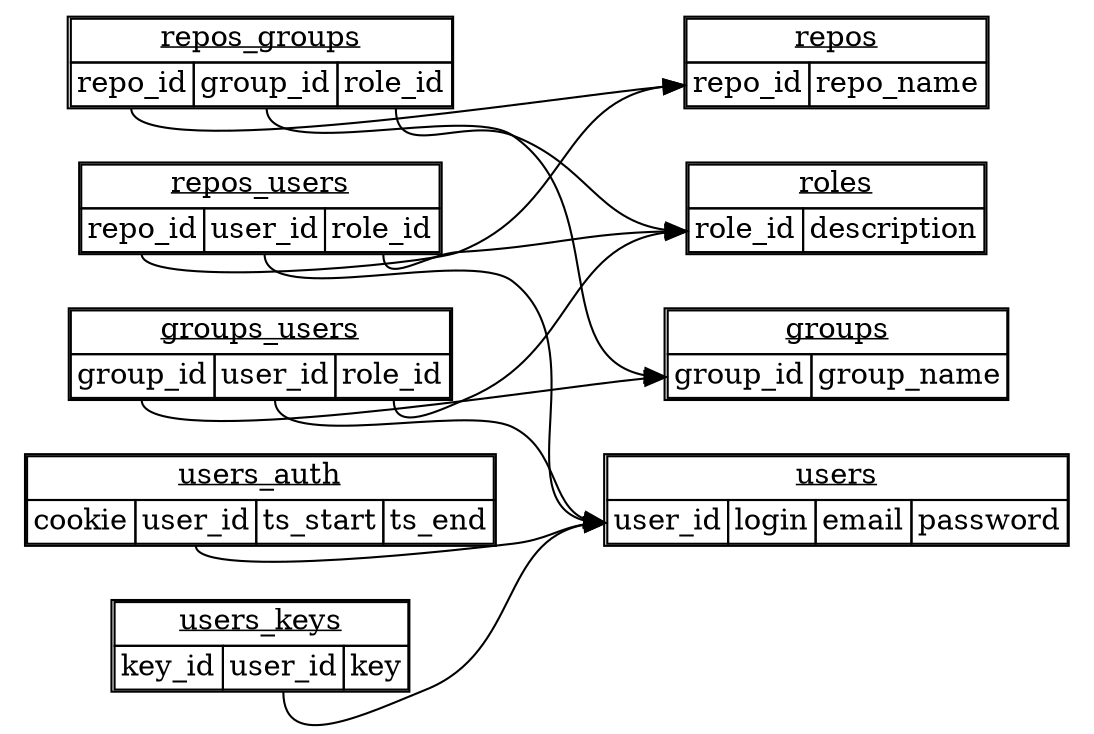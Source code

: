 digraph sqliteschema {
node [shape=plaintext];
rankdir=LR
splines=true
overlap=scale
roles [label=<<TABLE CELLSPACING="0"><TR><TD COLSPAN="4"><U>roles</U></TD></TR><TR><TD PORT="role_id">role_id</TD><TD PORT="description">description</TD></TR></TABLE>>];
users [label=<<TABLE CELLSPACING="0"><TR><TD COLSPAN="4"><U>users</U></TD></TR><TR><TD PORT="user_id">user_id</TD><TD PORT="login">login</TD><TD PORT="email">email</TD><TD PORT="password">password</TD></TR></TABLE>>];
users_keys [label=<<TABLE CELLSPACING="0"><TR><TD COLSPAN="4"><U>users_keys</U></TD></TR><TR><TD PORT="key_id">key_id</TD><TD PORT="user_id">user_id</TD><TD PORT="key">key</TD></TR></TABLE>>];
users_auth [label=<<TABLE CELLSPACING="0"><TR><TD COLSPAN="4"><U>users_auth</U></TD></TR><TR><TD PORT="cookie">cookie</TD><TD PORT="user_id">user_id</TD><TD PORT="ts_start">ts_start</TD><TD PORT="ts_end">ts_end</TD></TR></TABLE>>];
groups [label=<<TABLE CELLSPACING="0"><TR><TD COLSPAN="4"><U>groups</U></TD></TR><TR><TD PORT="group_id">group_id</TD><TD PORT="group_name">group_name</TD></TR></TABLE>>];
groups_users [label=<<TABLE CELLSPACING="0"><TR><TD COLSPAN="4"><U>groups_users</U></TD></TR><TR><TD PORT="group_id">group_id</TD><TD PORT="user_id">user_id</TD><TD PORT="role_id">role_id</TD></TR></TABLE>>];
repos [label=<<TABLE CELLSPACING="0"><TR><TD COLSPAN="4"><U>repos</U></TD></TR><TR><TD PORT="repo_id">repo_id</TD><TD PORT="repo_name">repo_name</TD></TR></TABLE>>];
repos_groups [label=<<TABLE CELLSPACING="0"><TR><TD COLSPAN="4"><U>repos_groups</U></TD></TR><TR><TD PORT="repo_id">repo_id</TD><TD PORT="group_id">group_id</TD><TD PORT="role_id">role_id</TD></TR></TABLE>>];
repos_users [label=<<TABLE CELLSPACING="0"><TR><TD COLSPAN="4"><U>repos_users</U></TD></TR><TR><TD PORT="repo_id">repo_id</TD><TD PORT="user_id">user_id</TD><TD PORT="role_id">role_id</TD></TR></TABLE>>];
users_keys:user_id -> users:user_id;
users_auth:user_id -> users:user_id;
groups_users:role_id -> roles:role_id;
groups_users:user_id -> users:user_id;
groups_users:group_id -> groups:group_id;
repos_groups:role_id -> roles:role_id;
repos_groups:group_id -> groups:group_id;
repos_groups:repo_id -> repos:repo_id;
repos_users:role_id -> roles:role_id;
repos_users:user_id -> users:user_id;
repos_users:repo_id -> repos:repo_id;
}
